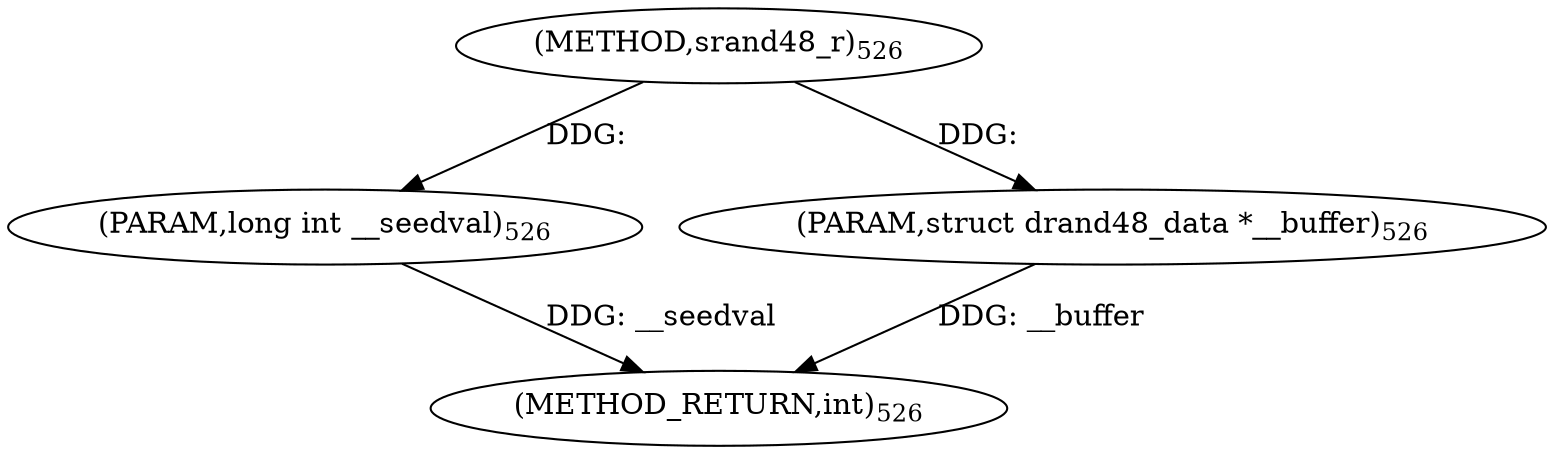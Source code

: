 digraph "srand48_r" {  
"21793" [label = <(METHOD,srand48_r)<SUB>526</SUB>> ]
"21796" [label = <(METHOD_RETURN,int)<SUB>526</SUB>> ]
"21794" [label = <(PARAM,long int __seedval)<SUB>526</SUB>> ]
"21795" [label = <(PARAM,struct drand48_data *__buffer)<SUB>526</SUB>> ]
  "21794" -> "21796"  [ label = "DDG: __seedval"] 
  "21795" -> "21796"  [ label = "DDG: __buffer"] 
  "21793" -> "21794"  [ label = "DDG: "] 
  "21793" -> "21795"  [ label = "DDG: "] 
}
